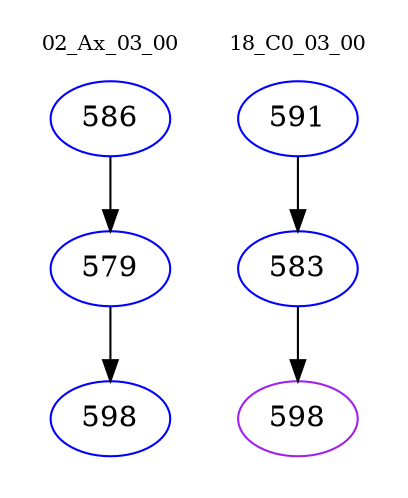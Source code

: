digraph{
subgraph cluster_0 {
color = white
label = "02_Ax_03_00";
fontsize=10;
T0_586 [label="586", color="blue"]
T0_586 -> T0_579 [color="black"]
T0_579 [label="579", color="blue"]
T0_579 -> T0_598 [color="black"]
T0_598 [label="598", color="blue"]
}
subgraph cluster_1 {
color = white
label = "18_C0_03_00";
fontsize=10;
T1_591 [label="591", color="blue"]
T1_591 -> T1_583 [color="black"]
T1_583 [label="583", color="blue"]
T1_583 -> T1_598 [color="black"]
T1_598 [label="598", color="purple"]
}
}
